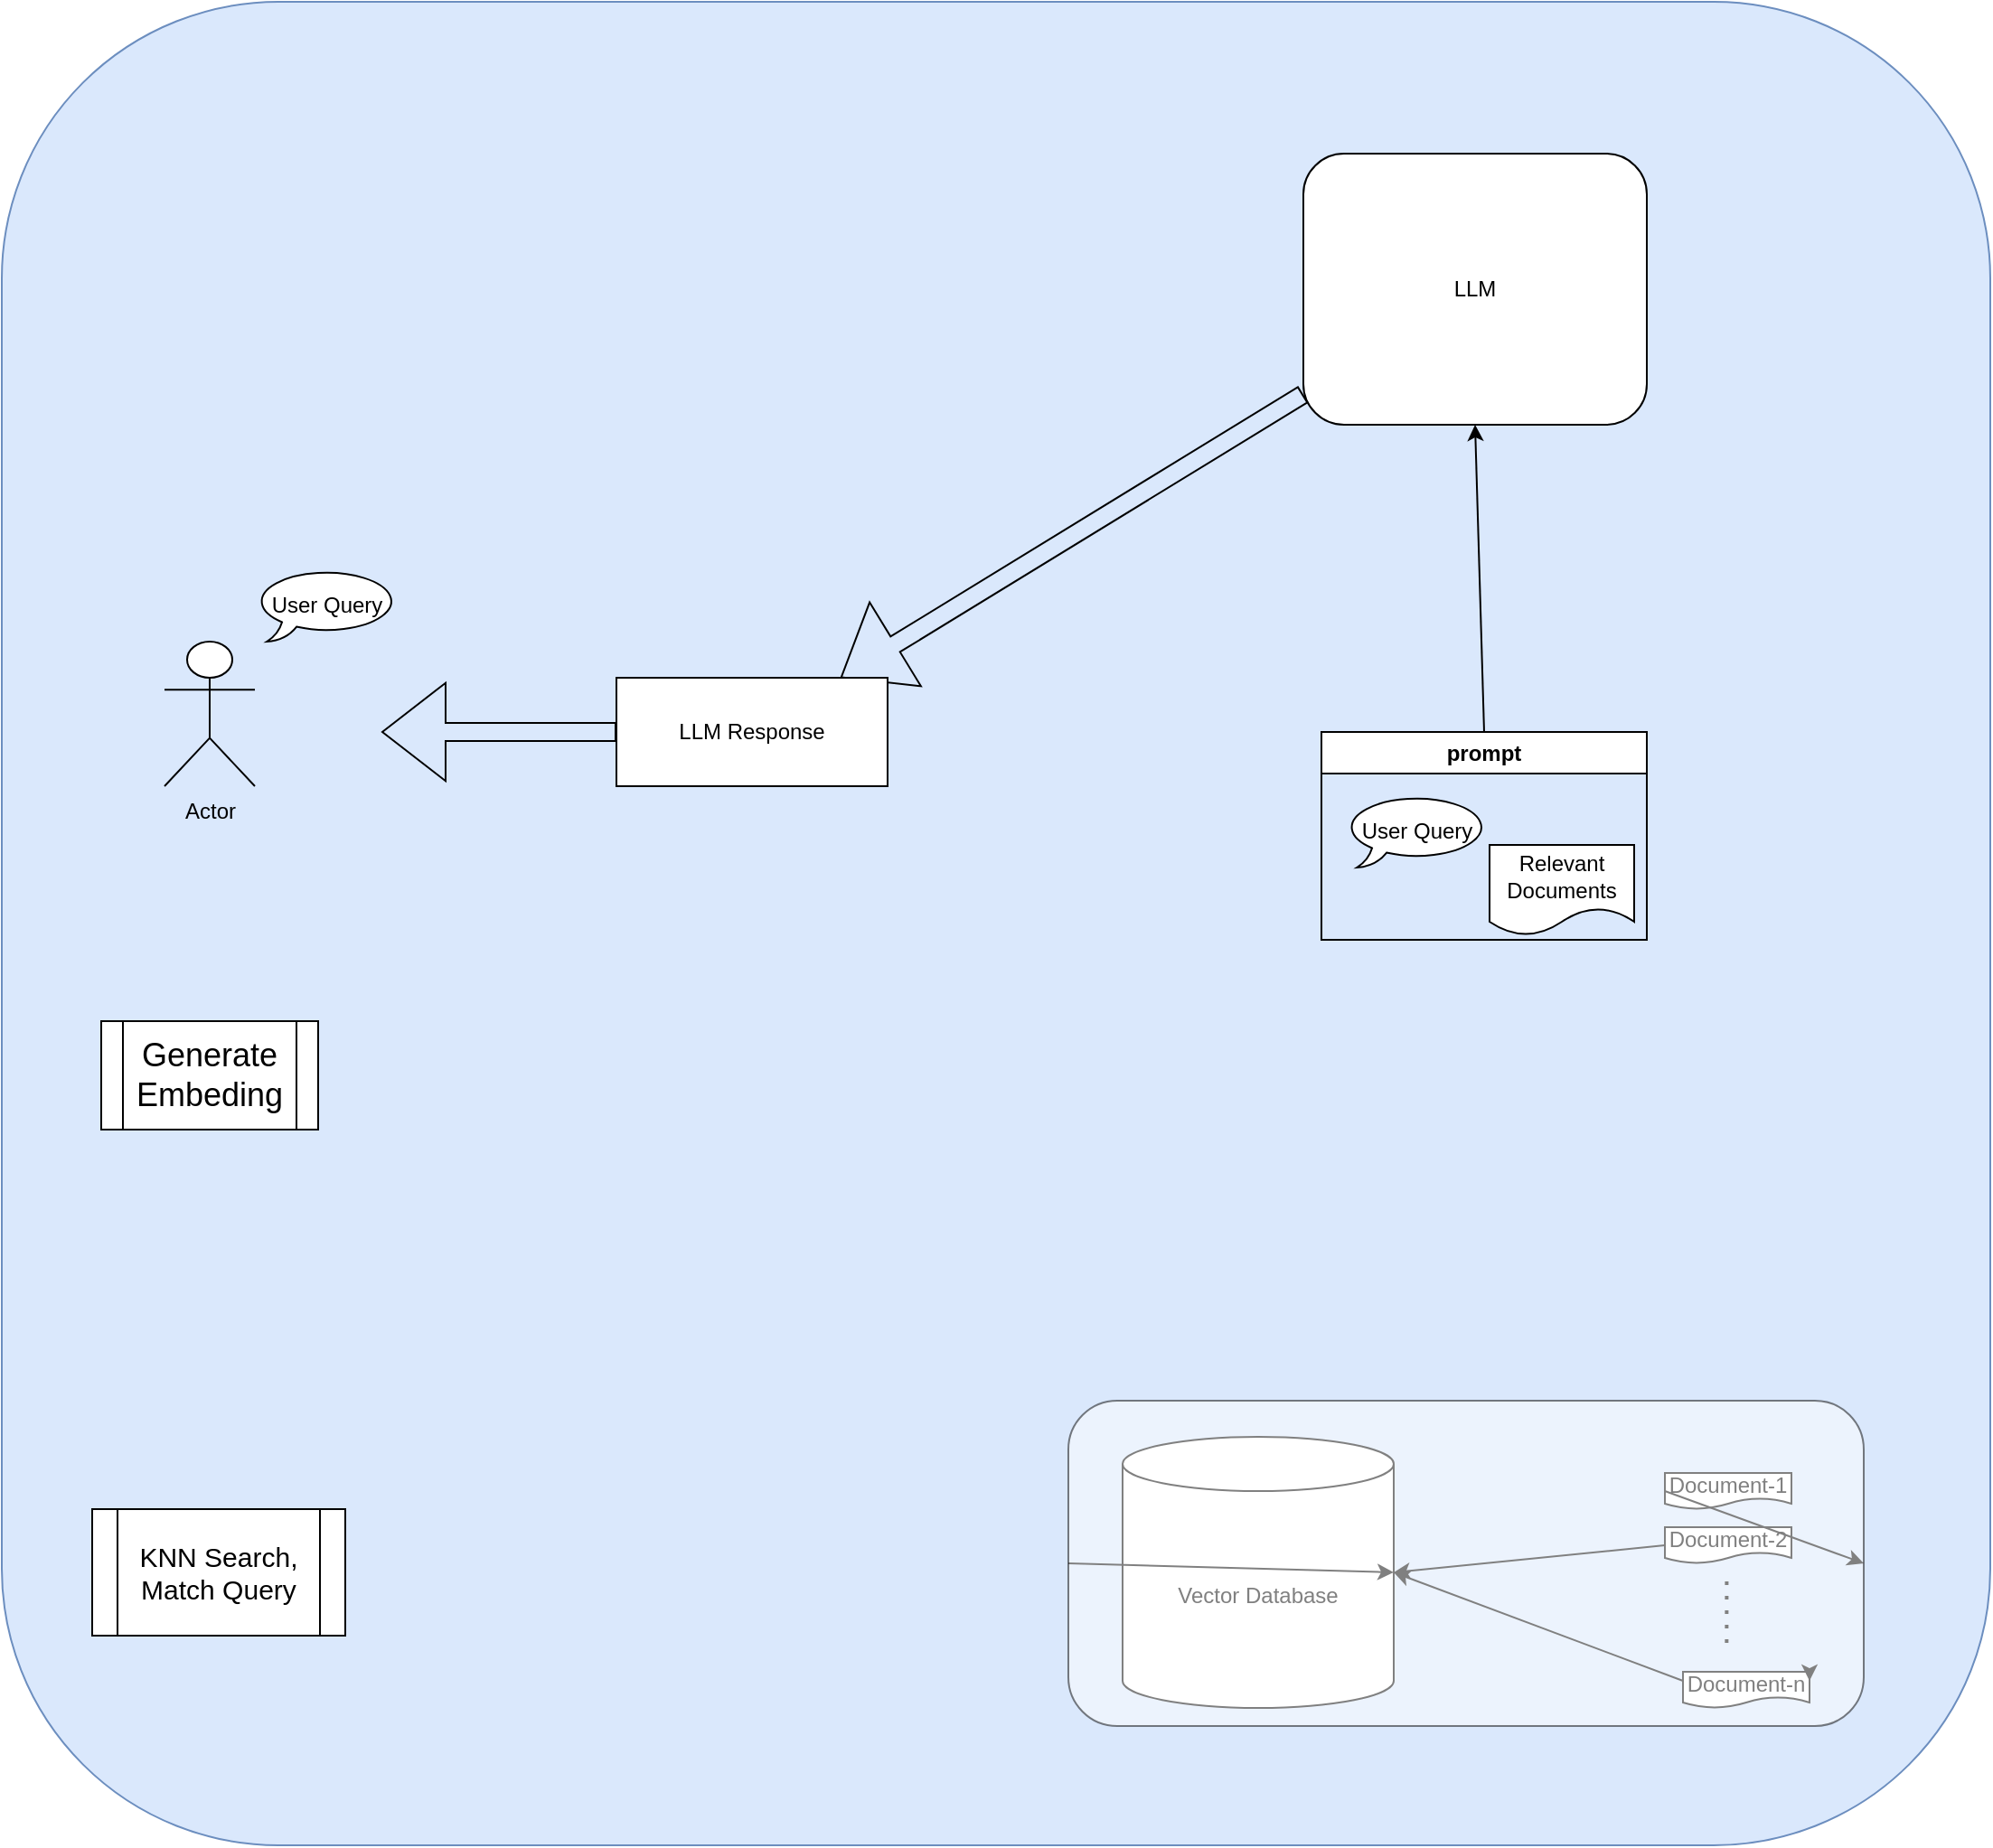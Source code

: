 <mxfile version="24.6.4" type="github">
  <diagram id="prtHgNgQTEPvFCAcTncT" name="Page-1">
    <mxGraphModel dx="1323" dy="1934" grid="1" gridSize="10" guides="1" tooltips="1" connect="1" arrows="1" fold="1" page="1" pageScale="1" pageWidth="827" pageHeight="1169" math="0" shadow="0">
      <root>
        <mxCell id="0" />
        <mxCell id="1" parent="0" />
        <mxCell id="ArSv4i5Hj_Sf0OiJEY_E-2" value="" style="rounded=1;whiteSpace=wrap;html=1;fillColor=#dae8fc;strokeColor=#6c8ebf;" vertex="1" parent="1">
          <mxGeometry x="50" y="-584" width="1100" height="1020" as="geometry" />
        </mxCell>
        <object label="Vector Database" id="ArSv4i5Hj_Sf0OiJEY_E-3">
          <mxCell style="shape=cylinder3;whiteSpace=wrap;html=1;boundedLbl=1;backgroundOutline=1;size=15;" vertex="1" parent="1">
            <mxGeometry x="670" y="210" width="150" height="150" as="geometry" />
          </mxCell>
        </object>
        <mxCell id="ArSv4i5Hj_Sf0OiJEY_E-7" value="" style="shape=flexArrow;endArrow=classic;html=1;rounded=0;endWidth=43.333;endSize=11.333;" edge="1" parent="1" source="ArSv4i5Hj_Sf0OiJEY_E-69">
          <mxGeometry width="50" height="50" relative="1" as="geometry">
            <mxPoint x="930" y="42.846" as="sourcePoint" />
            <mxPoint x="260" y="-180" as="targetPoint" />
            <Array as="points" />
          </mxGeometry>
        </mxCell>
        <mxCell id="ArSv4i5Hj_Sf0OiJEY_E-11" value="Document-1" style="shape=document;whiteSpace=wrap;html=1;boundedLbl=1;" vertex="1" parent="1">
          <mxGeometry x="970" y="230" width="70" height="20" as="geometry" />
        </mxCell>
        <mxCell id="ArSv4i5Hj_Sf0OiJEY_E-13" value="Document-n" style="shape=document;whiteSpace=wrap;html=1;boundedLbl=1;" vertex="1" parent="1">
          <mxGeometry x="980" y="340" width="70" height="20" as="geometry" />
        </mxCell>
        <mxCell id="ArSv4i5Hj_Sf0OiJEY_E-17" style="edgeStyle=orthogonalEdgeStyle;rounded=0;orthogonalLoop=1;jettySize=auto;html=1;exitX=0.5;exitY=0;exitDx=0;exitDy=0;entryX=1;entryY=0.25;entryDx=0;entryDy=0;" edge="1" parent="1" source="ArSv4i5Hj_Sf0OiJEY_E-13" target="ArSv4i5Hj_Sf0OiJEY_E-13">
          <mxGeometry relative="1" as="geometry" />
        </mxCell>
        <mxCell id="ArSv4i5Hj_Sf0OiJEY_E-19" value="" style="endArrow=none;dashed=1;html=1;dashPattern=1 3;strokeWidth=2;rounded=0;exitX=0.429;exitY=0.5;exitDx=0;exitDy=0;exitPerimeter=0;" edge="1" parent="1">
          <mxGeometry width="50" height="50" relative="1" as="geometry">
            <mxPoint x="1004.2" y="290" as="sourcePoint" />
            <mxPoint x="1004.17" y="330" as="targetPoint" />
          </mxGeometry>
        </mxCell>
        <mxCell id="ArSv4i5Hj_Sf0OiJEY_E-20" value="Document-2" style="shape=document;whiteSpace=wrap;html=1;boundedLbl=1;" vertex="1" parent="1">
          <mxGeometry x="970" y="260" width="70" height="20" as="geometry" />
        </mxCell>
        <mxCell id="ArSv4i5Hj_Sf0OiJEY_E-22" value="" style="endArrow=classic;html=1;rounded=0;entryX=1;entryY=0.5;entryDx=0;entryDy=0;entryPerimeter=0;exitX=0;exitY=0.25;exitDx=0;exitDy=0;" edge="1" parent="1" source="ArSv4i5Hj_Sf0OiJEY_E-13" target="ArSv4i5Hj_Sf0OiJEY_E-3">
          <mxGeometry width="50" height="50" relative="1" as="geometry">
            <mxPoint x="710" y="322" as="sourcePoint" />
            <mxPoint x="650" y="345" as="targetPoint" />
          </mxGeometry>
        </mxCell>
        <mxCell id="ArSv4i5Hj_Sf0OiJEY_E-26" value="" style="endArrow=classic;html=1;rounded=0;exitX=0;exitY=0.5;exitDx=0;exitDy=0;exitPerimeter=0;entryX=1;entryY=0.5;entryDx=0;entryDy=0;entryPerimeter=0;" edge="1" parent="1" source="ArSv4i5Hj_Sf0OiJEY_E-61" target="ArSv4i5Hj_Sf0OiJEY_E-3">
          <mxGeometry width="50" height="50" relative="1" as="geometry">
            <mxPoint x="490" y="250" as="sourcePoint" />
            <mxPoint x="540" y="200" as="targetPoint" />
          </mxGeometry>
        </mxCell>
        <mxCell id="ArSv4i5Hj_Sf0OiJEY_E-27" value="" style="endArrow=classic;html=1;rounded=0;entryX=1;entryY=0.5;entryDx=0;entryDy=0;entryPerimeter=0;exitX=0;exitY=0.5;exitDx=0;exitDy=0;" edge="1" parent="1" source="ArSv4i5Hj_Sf0OiJEY_E-20" target="ArSv4i5Hj_Sf0OiJEY_E-3">
          <mxGeometry width="50" height="50" relative="1" as="geometry">
            <mxPoint x="490" y="250" as="sourcePoint" />
            <mxPoint x="540" y="200" as="targetPoint" />
          </mxGeometry>
        </mxCell>
        <mxCell id="ArSv4i5Hj_Sf0OiJEY_E-30" value="LLM" style="rounded=1;whiteSpace=wrap;html=1;" vertex="1" parent="1">
          <mxGeometry x="770" y="-500" width="190" height="150" as="geometry" />
        </mxCell>
        <mxCell id="ArSv4i5Hj_Sf0OiJEY_E-32" value="Actor" style="shape=umlActor;verticalLabelPosition=bottom;verticalAlign=top;html=1;outlineConnect=0;" vertex="1" parent="1">
          <mxGeometry x="140" y="-230" width="50" height="80" as="geometry" />
        </mxCell>
        <mxCell id="ArSv4i5Hj_Sf0OiJEY_E-34" value="prompt" style="swimlane;whiteSpace=wrap;html=1;" vertex="1" parent="1">
          <mxGeometry x="780" y="-180" width="180" height="115" as="geometry" />
        </mxCell>
        <mxCell id="ArSv4i5Hj_Sf0OiJEY_E-37" value="User Query" style="whiteSpace=wrap;html=1;shape=mxgraph.basic.oval_callout" vertex="1" parent="ArSv4i5Hj_Sf0OiJEY_E-34">
          <mxGeometry x="13" y="35" width="80" height="40" as="geometry" />
        </mxCell>
        <mxCell id="ArSv4i5Hj_Sf0OiJEY_E-38" value="Relevant Documents" style="shape=document;whiteSpace=wrap;html=1;boundedLbl=1;" vertex="1" parent="ArSv4i5Hj_Sf0OiJEY_E-34">
          <mxGeometry x="93" y="62.5" width="80" height="50" as="geometry" />
        </mxCell>
        <mxCell id="ArSv4i5Hj_Sf0OiJEY_E-54" value="" style="endArrow=classic;html=1;rounded=0;exitX=0.5;exitY=0;exitDx=0;exitDy=0;entryX=0.5;entryY=1;entryDx=0;entryDy=0;" edge="1" parent="1" source="ArSv4i5Hj_Sf0OiJEY_E-34" target="ArSv4i5Hj_Sf0OiJEY_E-30">
          <mxGeometry width="50" height="50" relative="1" as="geometry">
            <mxPoint x="700" y="-10" as="sourcePoint" />
            <mxPoint x="750" y="-60" as="targetPoint" />
          </mxGeometry>
        </mxCell>
        <mxCell id="ArSv4i5Hj_Sf0OiJEY_E-65" value="User Query" style="whiteSpace=wrap;html=1;shape=mxgraph.basic.oval_callout" vertex="1" parent="1">
          <mxGeometry x="190" y="-270" width="80" height="40" as="geometry" />
        </mxCell>
        <mxCell id="ArSv4i5Hj_Sf0OiJEY_E-70" value="" style="shape=flexArrow;endArrow=classic;html=1;rounded=0;endWidth=43.333;endSize=11.333;" edge="1" parent="1" source="ArSv4i5Hj_Sf0OiJEY_E-30" target="ArSv4i5Hj_Sf0OiJEY_E-69">
          <mxGeometry width="50" height="50" relative="1" as="geometry">
            <mxPoint x="650" y="-184" as="sourcePoint" />
            <mxPoint x="260" y="-180" as="targetPoint" />
            <Array as="points" />
          </mxGeometry>
        </mxCell>
        <mxCell id="ArSv4i5Hj_Sf0OiJEY_E-69" value="LLM Response" style="rounded=0;whiteSpace=wrap;html=1;" vertex="1" parent="1">
          <mxGeometry x="390" y="-210" width="150" height="60" as="geometry" />
        </mxCell>
        <mxCell id="ArSv4i5Hj_Sf0OiJEY_E-77" value="&lt;font style=&quot;font-size: 18px;&quot;&gt;Generate Embeding&lt;/font&gt;" style="shape=process;whiteSpace=wrap;html=1;backgroundOutline=1;" vertex="1" parent="1">
          <mxGeometry x="105" y="-20" width="120" height="60" as="geometry" />
        </mxCell>
        <mxCell id="ArSv4i5Hj_Sf0OiJEY_E-78" value="&lt;font style=&quot;font-size: 15px;&quot;&gt;KNN Search,&lt;/font&gt;&lt;div style=&quot;font-size: 15px;&quot;&gt;&lt;font style=&quot;font-size: 15px;&quot;&gt;Match Query&lt;/font&gt;&lt;/div&gt;" style="shape=process;whiteSpace=wrap;html=1;backgroundOutline=1;" vertex="1" parent="1">
          <mxGeometry x="100" y="250" width="140" height="70" as="geometry" />
        </mxCell>
        <mxCell id="ArSv4i5Hj_Sf0OiJEY_E-83" value="" style="endArrow=classic;html=1;rounded=0;exitX=0;exitY=0.5;exitDx=0;exitDy=0;exitPerimeter=0;entryX=1;entryY=0.5;entryDx=0;entryDy=0;entryPerimeter=0;" edge="1" parent="1" source="ArSv4i5Hj_Sf0OiJEY_E-11" target="ArSv4i5Hj_Sf0OiJEY_E-61">
          <mxGeometry width="50" height="50" relative="1" as="geometry">
            <mxPoint x="970" y="240" as="sourcePoint" />
            <mxPoint x="820" y="285" as="targetPoint" />
          </mxGeometry>
        </mxCell>
        <mxCell id="ArSv4i5Hj_Sf0OiJEY_E-61" value="" style="rounded=1;whiteSpace=wrap;html=1;opacity=50;" vertex="1" parent="1">
          <mxGeometry x="640" y="190" width="440" height="180" as="geometry" />
        </mxCell>
      </root>
    </mxGraphModel>
  </diagram>
</mxfile>
